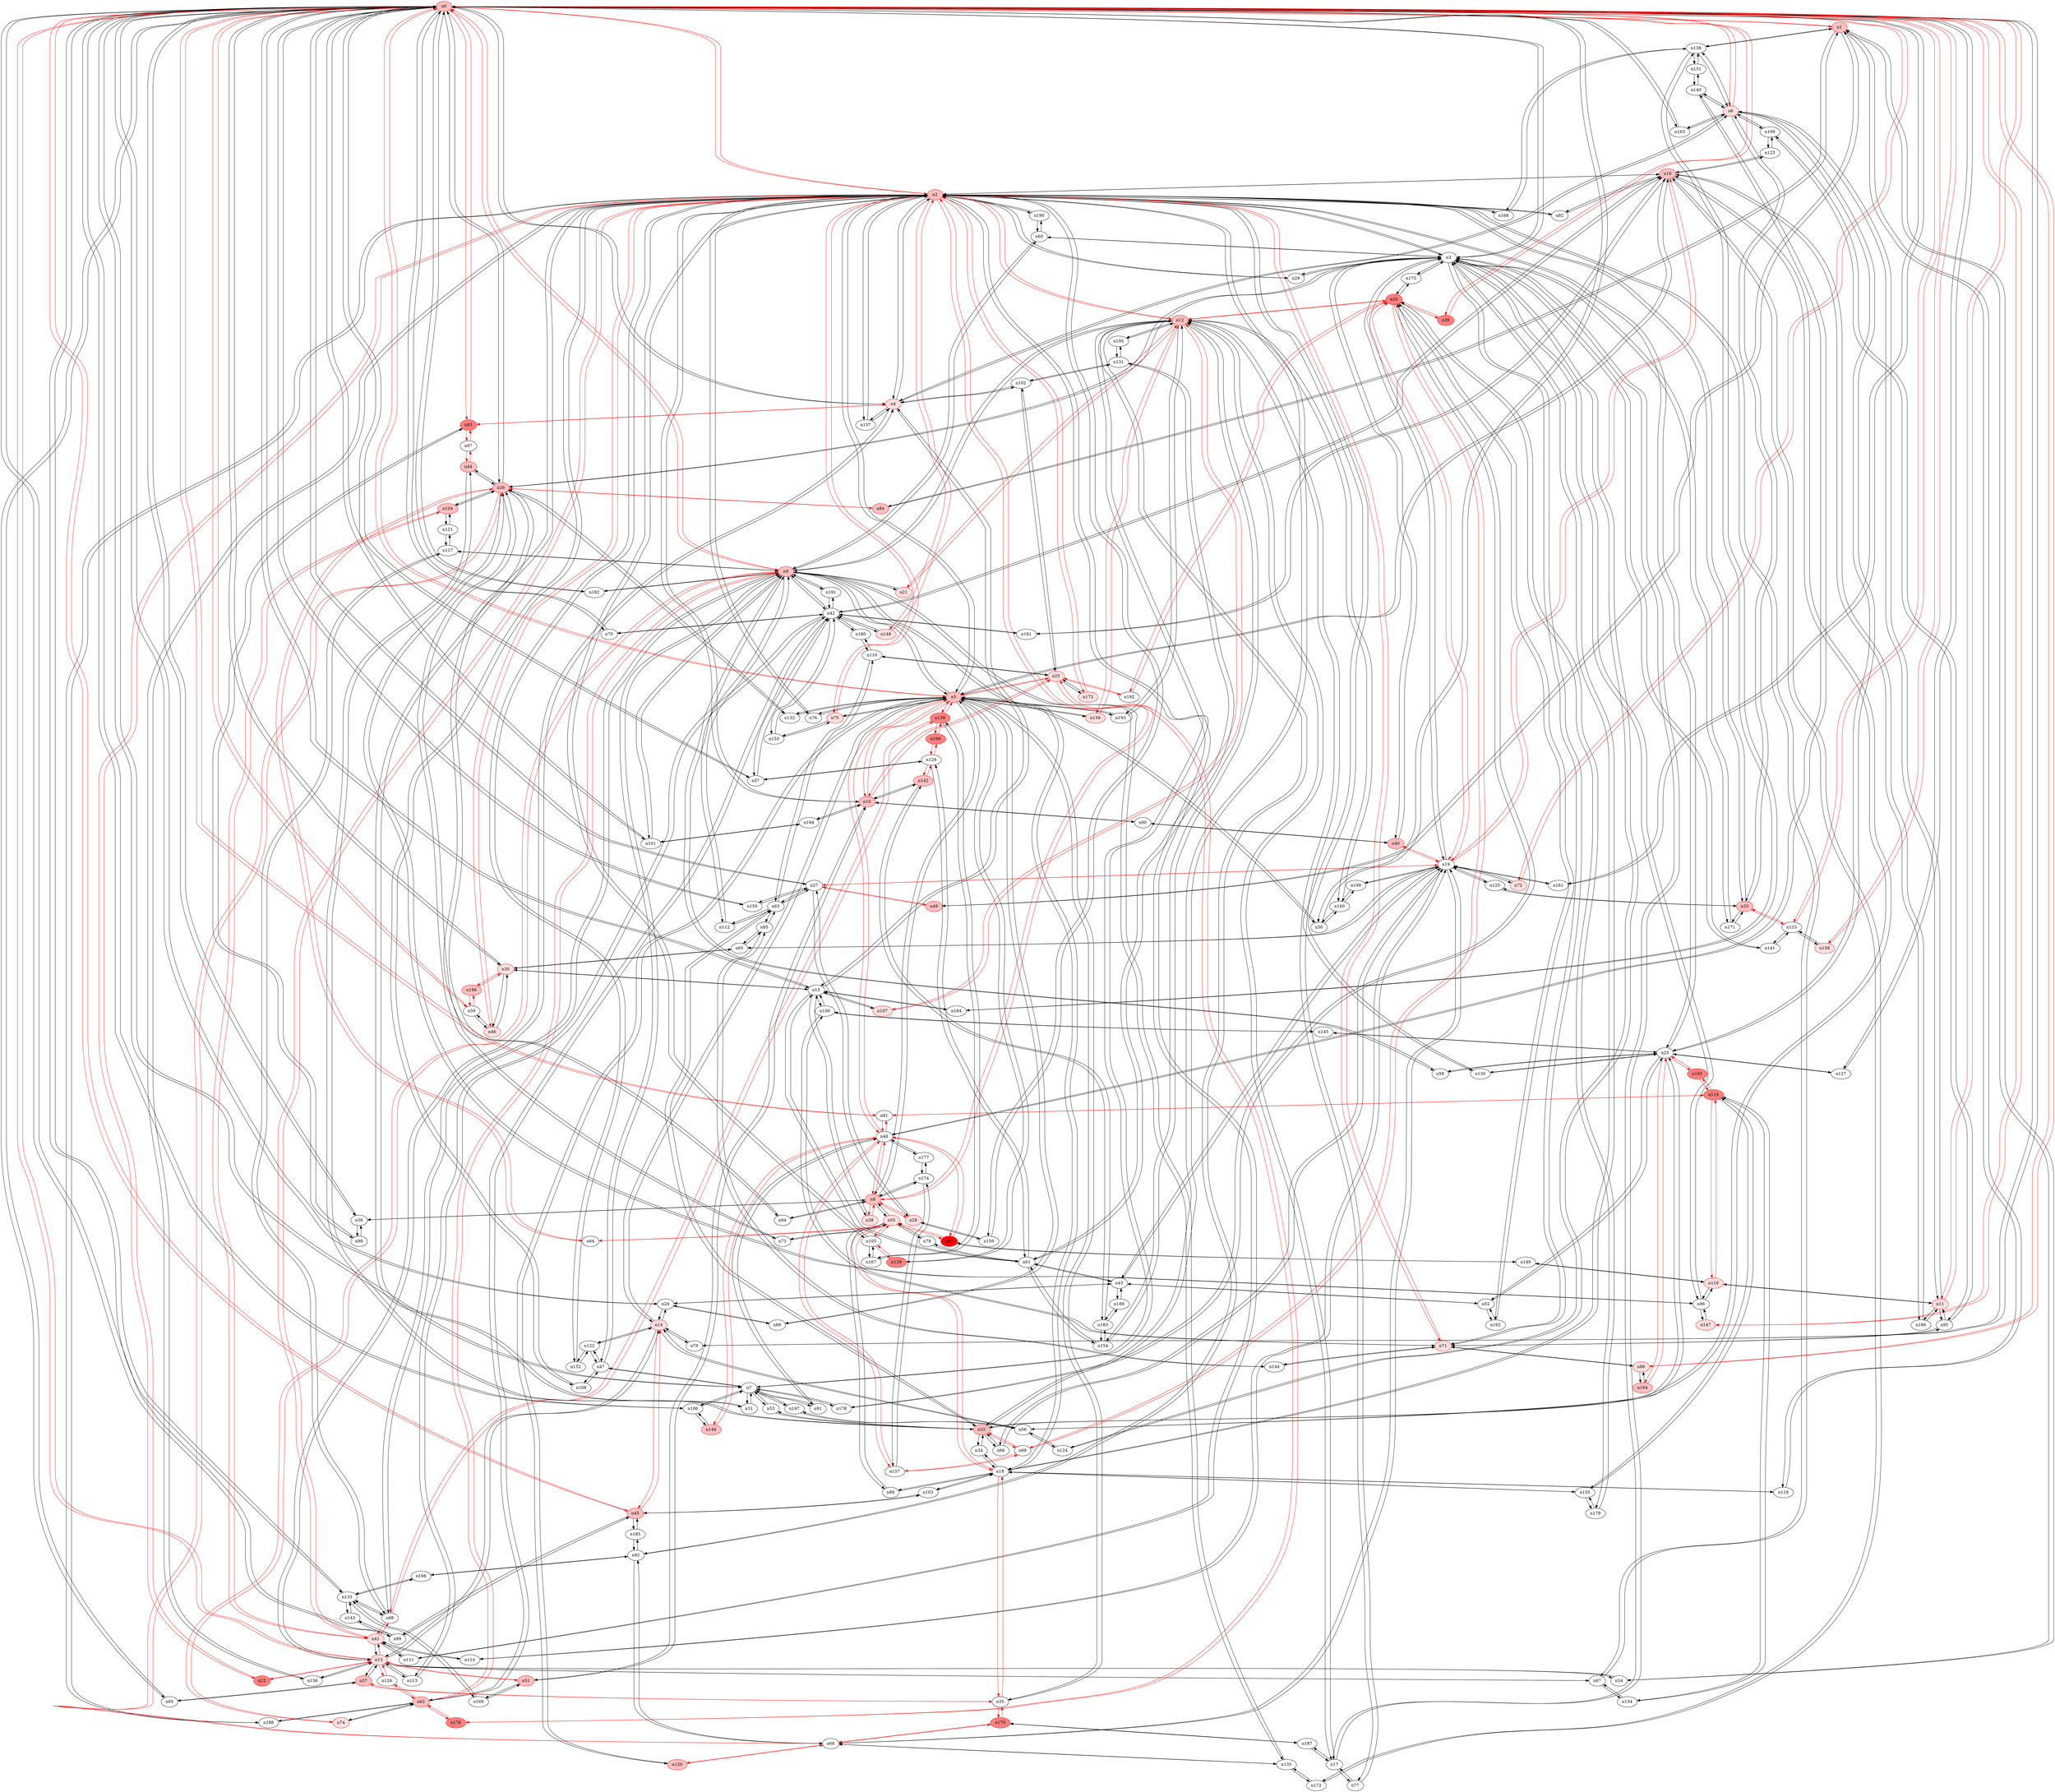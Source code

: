 strict digraph {
n0 [type=switch, color="#FF0000", style=filled, fillcolor="#FFC0C0"];
n1 [type=host, color="#FF0000", style=filled, fillcolor="#FFC0C0"];
n2 [type=host, color="#FF0000", style=filled, fillcolor="#FFC0C0"];
n3 [type=switch];
n4 [type=host, color="#FF0000", style=filled, fillcolor="#FFE0E0"];
n5 [type=host, color="#FF0000", style=filled, fillcolor="#FFC0C0"];
n6 [type=host, color="#FF0000", style=filled, fillcolor="#FFE0E0"];
n7 [type=switch];
n9 [type=host, color="#FF0000", style=filled, fillcolor="#FFC0C0"];
n11 [type=host, color="#FF0000", style=filled, fillcolor="#FFE0E0"];
n13 [type=host, color="#FF0000", style=filled, fillcolor="#FFE0E0"];
n15 [type=switch];
n24 [type=switch];
n26 [type=host, color="#FF0000", style=filled, fillcolor="#FFC0C0"];
n27 [type=switch];
n30 [type=host, color="#FF0000", style=filled, fillcolor="#FFE0E0"];
n36 [type=switch];
n39 [type=switch, color="#FF0000", style=filled, fillcolor="#FF8080"];
n45 [type=host, color="#FF0000", style=filled, fillcolor="#FFC0C0"];
n50 [type=switch];
n57 [type=switch];
n59 [type=switch];
n70 [type=switch];
n72 [type=host, color="#FF0000", style=filled, fillcolor="#FFE0E0"];
n79 [type=switch];
n81 [type=switch];
n83 [type=switch, color="#FF0000", style=filled, fillcolor="#FF8080"];
n86 [type=host, color="#FF0000", style=filled, fillcolor="#FFE0E0"];
n93 [type=switch];
n99 [type=switch];
n101 [type=switch];
n106 [type=switch];
n115 [type=switch];
n127 [type=switch];
n133 [type=switch];
n147 [type=host, color="#FF0000", style=filled, fillcolor="#FFE0E0"];
n150 [type=switch];
n158 [type=host, color="#FF0000", style=filled, fillcolor="#FFE0E0"];
n161 [type=switch];
n163 [type=switch];
n182 [type=switch];
n49 [type=host, color="#FF0000", style=filled, fillcolor="#FFC0C0"];
n54 [type=switch];
n84 [type=host, color="#FF0000", style=filled, fillcolor="#FFC0C0"];
n118 [type=switch];
n138 [type=switch];
n8 [type=switch, color="#FF0000", style=filled, fillcolor="#FFC0C0"];
n10 [type=host, color="#FF0000", style=filled, fillcolor="#FFC0C0"];
n12 [type=switch, color="#FF0000", style=filled, fillcolor="#FFC0C0"];
n16 [type=host, color="#FF0000", style=filled, fillcolor="#FFC0C0"];
n22 [type=switch, color="#FF0000", style=filled, fillcolor="#FF8080"];
n23 [type=switch];
n29 [type=switch];
n31 [type=switch];
n32 [type=host, color="#FF0000", style=filled, fillcolor="#FFC0C0"];
n33 [type=host, color="#FF0000", style=filled, fillcolor="#FFC0C0"];
n41 [type=host, color="#FF0000", style=filled, fillcolor="#FFE0E0"];
n46 [type=host, color="#FF0000", style=filled, fillcolor="#FFE0E0"];
n67 [type=switch];
n71 [type=host, color="#FF0000", style=filled, fillcolor="#FFE0E0"];
n75 [type=host, color="#FF0000", style=filled, fillcolor="#FFE0E0"];
n76 [type=switch];
n82 [type=switch];
n105 [type=switch];
n108 [type=switch];
n130 [type=switch];
n136 [type=switch];
n137 [type=switch];
n148 [type=host, color="#FF0000", style=filled, fillcolor="#FFE0E0"];
n152 [type=switch];
n159 [type=switch];
n168 [type=switch];
n173 [type=host, color="#FF0000", style=filled, fillcolor="#FFE0E0"];
n188 [type=switch];
n190 [type=switch];
n17 [type=switch];
n18 [type=switch];
n19 [type=switch];
n40 [type=host, color="#FF0000", style=filled, fillcolor="#FFC0C0"];
n60 [type=switch];
n96 [type=switch];
n124 [type=switch];
n141 [type=switch];
n171 [type=switch];
n175 [type=switch];
n102 [type=switch];
n14 [type=host, color="#FF0000", style=filled, fillcolor="#FFE0E0"];
n25 [type=host, color="#FF0000", style=filled, fillcolor="#FFE0E0"];
n35 [type=switch];
n48 [type=switch];
n80 [type=switch];
n120 [type=host, color="#FF0000", style=filled, fillcolor="#FFC0C0"];
n129 [type=host, color="#FF0000", style=filled, fillcolor="#FF8080"];
n132 [type=switch];
n139 [type=switch, color="#FF0000", style=filled, fillcolor="#FF8080"];
n156 [type=host, color="#FF0000", style=filled, fillcolor="#FFE0E0"];
n193 [type=switch];
n109 [type=switch];
n140 [type=switch];
n47 [type=switch];
n53 [type=switch];
n91 [type=switch];
n178 [type=switch];
n197 [type=switch];
n28 [type=host, color="#FF0000", style=filled, fillcolor="#FFE0E0"];
n38 [type=host, color="#FF0000", style=filled, fillcolor="#FFE0E0"];
n55 [type=host, color="#FF0000", style=filled, fillcolor="#FFE0E0"];
n94 [type=switch];
n174 [type=switch];
n21 [type=host, color="#FF0000", style=filled, fillcolor="#FFE0E0"];
n42 [type=switch];
n58 [type=switch];
n62 [type=host, color="#FF0000", style=filled, fillcolor="#FFC0C0"];
n74 [type=host, color="#FF0000", style=filled, fillcolor="#FFE0E0"];
n88 [type=switch];
n112 [type=switch];
n117 [type=switch];
n135 [type=switch];
n191 [type=switch];
n51 [type=host, color="#FF0000", style=filled, fillcolor="#FFC0C0"];
n90 [type=switch];
n142 [type=host, color="#FF0000", style=filled, fillcolor="#FFC0C0"];
n194 [type=switch];
n95 [type=switch];
n116 [type=host, color="#FF0000", style=filled, fillcolor="#FFE0E0"];
n186 [type=switch];
n20 [type=switch, color="#FF0000", style=filled, fillcolor="#FF8080"];
n77 [type=switch];
n92 [type=switch];
n107 [type=host, color="#FF0000", style=filled, fillcolor="#FFE0E0"];
n111 [type=switch];
n154 [type=switch];
n160 [type=switch];
n195 [type=switch];
n37 [type=host, color="#FF0000", style=filled, fillcolor="#FFC0C0"];
n113 [type=switch];
n126 [type=switch];
n56 [type=switch];
n122 [type=switch];
n61 [type=switch];
n100 [type=switch];
n184 [type=switch];
n123 [type=switch];
n172 [type=switch];
n181 [type=switch];
n187 [type=switch];
n34 [type=switch];
n89 [type=switch];
n103 [type=switch];
n155 [type=switch];
n43 [type=switch];
n65 [type=switch];
n66 [type=switch];
n68 [type=switch];
n114 [type=switch];
n125 [type=switch];
n199 [type=switch];
n69 [type=switch];
n162 [type=switch];
n179 [type=switch];
n192 [type=switch];
n52 [type=switch];
n145 [type=switch];
n164 [type=host, color="#FF0000", style=filled, fillcolor="#FFC0C0"];
n165 [type=host, color="#FF0000", style=filled, fillcolor="#FF8080"];
n110 [type=switch];
n176 [type=switch, color="#FF0000", style=filled, fillcolor="#FF8080"];
n44 [type=host, color="#FF0000", style=filled, fillcolor="#FFC0C0"];
n64 [type=switch];
n73 [type=switch];
n104 [type=host, color="#FF0000", style=filled, fillcolor="#FFC0C0"];
n63 [type=switch];
n196 [type=switch, color="#FF0000", style=filled, fillcolor="#FFC0C0"];
n170 [type=switch, color="#FF0000", style=filled, fillcolor="#FF8080"];
n98 [type=switch];
n153 [type=switch];
n180 [type=switch];
n189 [type=switch];
n97 [type=switch];
n185 [type=switch];
n87 [type=switch, color="#FF0000", style=filled, fillcolor="#FF0000"];
n146 [type=host, color="#FF0000", style=filled, fillcolor="#FFC0C0"];
n157 [type=switch];
n177 [type=switch];
n169 [type=switch];
n78 [type=switch];
n128 [type=switch];
n131 [type=switch];
n85 [type=switch];
n134 [type=switch];
n144 [type=switch];
n119 [type=host, color="#FF0000", style=filled, fillcolor="#FF8080"];
n149 [type=switch];
n198 [type=switch];
n143 [type=switch];
n121 [type=switch];
n167 [type=switch];
n166 [type=switch, color="#FF0000", style=filled, fillcolor="#FF8080"];
n151 [type=switch];
n183 [type=switch];
n0 -> n1 [src_port=0, dst_port=0, color="#FF0000"];
n0 -> n2 [src_port=0, dst_port=0, color="#FF0000"];
n0 -> n3 [src_port=0, dst_port=0];
n0 -> n4 [src_port=0, dst_port=0];
n0 -> n5 [src_port=0, dst_port=0, color="#FF0000"];
n0 -> n6 [src_port=0, dst_port=0, color="#FF0000"];
n0 -> n7 [src_port=0, dst_port=0];
n0 -> n9 [src_port=0, dst_port=0, color="#FF0000"];
n0 -> n11 [src_port=0, dst_port=0, color="#FF0000"];
n0 -> n13 [src_port=0, dst_port=0, color="#FF0000"];
n0 -> n15 [src_port=0, dst_port=0];
n0 -> n24 [src_port=0, dst_port=0];
n0 -> n26 [src_port=0, dst_port=0];
n0 -> n27 [src_port=0, dst_port=0];
n0 -> n30 [src_port=0, dst_port=0];
n0 -> n36 [src_port=0, dst_port=0];
n0 -> n39 [src_port=0, dst_port=0, color="#FF0000"];
n0 -> n45 [src_port=0, dst_port=0, color="#FF0000"];
n0 -> n50 [src_port=0, dst_port=0];
n0 -> n57 [src_port=0, dst_port=0];
n0 -> n59 [src_port=0, dst_port=0, color="#FF0000"];
n0 -> n70 [src_port=0, dst_port=0];
n0 -> n72 [src_port=0, dst_port=0, color="#FF0000"];
n0 -> n79 [src_port=0, dst_port=0];
n0 -> n81 [src_port=0, dst_port=0, color="#FF0000"];
n0 -> n83 [src_port=0, dst_port=0, color="#FF0000"];
n0 -> n86 [src_port=0, dst_port=0, color="#FF0000"];
n0 -> n93 [src_port=0, dst_port=0];
n0 -> n99 [src_port=0, dst_port=0];
n0 -> n101 [src_port=0, dst_port=0];
n0 -> n106 [src_port=0, dst_port=0];
n0 -> n115 [src_port=0, dst_port=0, color="#FF0000"];
n0 -> n127 [src_port=0, dst_port=0];
n0 -> n133 [src_port=0, dst_port=0];
n0 -> n147 [src_port=0, dst_port=0, color="#FF0000"];
n0 -> n150 [src_port=0, dst_port=0];
n0 -> n158 [src_port=0, dst_port=0, color="#FF0000"];
n0 -> n161 [src_port=0, dst_port=0];
n0 -> n163 [src_port=0, dst_port=0];
n0 -> n182 [src_port=0, dst_port=0];
n1 -> n0 [src_port=0, dst_port=0, color="#FF0000"];
n1 -> n49 [src_port=0, dst_port=0];
n1 -> n54 [src_port=0, dst_port=0];
n1 -> n84 [src_port=0, dst_port=0];
n1 -> n118 [src_port=0, dst_port=0];
n1 -> n138 [src_port=0, dst_port=0];
n2 -> n0 [src_port=0, dst_port=0, color="#FF0000"];
n2 -> n3 [src_port=0, dst_port=0];
n2 -> n4 [src_port=0, dst_port=0];
n2 -> n5 [src_port=0, dst_port=0];
n2 -> n7 [src_port=0, dst_port=0];
n2 -> n8 [src_port=0, dst_port=0, color="#FF0000"];
n2 -> n10 [src_port=0, dst_port=0];
n2 -> n12 [src_port=0, dst_port=0, color="#FF0000"];
n2 -> n16 [src_port=0, dst_port=0];
n2 -> n22 [src_port=0, dst_port=0, color="#FF0000"];
n2 -> n23 [src_port=0, dst_port=0];
n2 -> n29 [src_port=0, dst_port=0];
n2 -> n31 [src_port=0, dst_port=0];
n2 -> n32 [src_port=0, dst_port=0];
n2 -> n33 [src_port=0, dst_port=0];
n2 -> n41 [src_port=0, dst_port=0, color="#FF0000"];
n2 -> n46 [src_port=0, dst_port=0, color="#FF0000"];
n2 -> n67 [src_port=0, dst_port=0];
n2 -> n71 [src_port=0, dst_port=0, color="#FF0000"];
n2 -> n75 [src_port=0, dst_port=0, color="#FF0000"];
n2 -> n76 [src_port=0, dst_port=0];
n2 -> n82 [src_port=0, dst_port=0];
n2 -> n105 [src_port=0, dst_port=0];
n2 -> n108 [src_port=0, dst_port=0];
n2 -> n130 [src_port=0, dst_port=0];
n2 -> n136 [src_port=0, dst_port=0];
n2 -> n137 [src_port=0, dst_port=0];
n2 -> n148 [src_port=0, dst_port=0, color="#FF0000"];
n2 -> n152 [src_port=0, dst_port=0];
n2 -> n159 [src_port=0, dst_port=0];
n2 -> n168 [src_port=0, dst_port=0];
n2 -> n173 [src_port=0, dst_port=0, color="#FF0000"];
n2 -> n188 [src_port=0, dst_port=0];
n2 -> n190 [src_port=0, dst_port=0];
n3 -> n0 [src_port=0, dst_port=0];
n3 -> n2 [src_port=0, dst_port=0];
n3 -> n26 [src_port=0, dst_port=0];
n3 -> n29 [src_port=0, dst_port=0];
n3 -> n71 [src_port=0, dst_port=0];
n3 -> n17 [src_port=0, dst_port=0];
n3 -> n18 [src_port=0, dst_port=0];
n3 -> n19 [src_port=0, dst_port=0];
n3 -> n40 [src_port=0, dst_port=0];
n3 -> n60 [src_port=0, dst_port=0];
n3 -> n96 [src_port=0, dst_port=0];
n3 -> n124 [src_port=0, dst_port=0];
n3 -> n141 [src_port=0, dst_port=0];
n3 -> n171 [src_port=0, dst_port=0];
n3 -> n175 [src_port=0, dst_port=0];
n4 -> n0 [src_port=0, dst_port=0];
n4 -> n2 [src_port=0, dst_port=0];
n4 -> n6 [src_port=0, dst_port=0];
n4 -> n13 [src_port=0, dst_port=0];
n4 -> n15 [src_port=0, dst_port=0];
n4 -> n83 [src_port=0, dst_port=0, color="#FF0000"];
n4 -> n137 [src_port=0, dst_port=0];
n4 -> n102 [src_port=0, dst_port=0];
n5 -> n0 [src_port=0, dst_port=0, color="#FF0000"];
n5 -> n2 [src_port=0, dst_port=0];
n5 -> n9 [src_port=0, dst_port=0];
n5 -> n50 [src_port=0, dst_port=0];
n5 -> n8 [src_port=0, dst_port=0];
n5 -> n10 [src_port=0, dst_port=0, color="#FF0000"];
n5 -> n16 [src_port=0, dst_port=0];
n5 -> n75 [src_port=0, dst_port=0];
n5 -> n76 [src_port=0, dst_port=0];
n5 -> n14 [src_port=0, dst_port=0];
n5 -> n25 [src_port=0, dst_port=0, color="#FF0000"];
n5 -> n35 [src_port=0, dst_port=0];
n5 -> n48 [src_port=0, dst_port=0, color="#FF0000"];
n5 -> n80 [src_port=0, dst_port=0];
n5 -> n120 [src_port=0, dst_port=0];
n5 -> n129 [src_port=0, dst_port=0];
n5 -> n132 [src_port=0, dst_port=0];
n5 -> n139 [src_port=0, dst_port=0, color="#FF0000"];
n5 -> n156 [src_port=0, dst_port=0];
n5 -> n193 [src_port=0, dst_port=0];
n6 -> n0 [src_port=0, dst_port=0, color="#FF0000"];
n6 -> n4 [src_port=0, dst_port=0];
n6 -> n11 [src_port=0, dst_port=0];
n6 -> n163 [src_port=0, dst_port=0];
n6 -> n138 [src_port=0, dst_port=0];
n6 -> n23 [src_port=0, dst_port=0];
n6 -> n33 [src_port=0, dst_port=0];
n6 -> n109 [src_port=0, dst_port=0];
n6 -> n140 [src_port=0, dst_port=0];
n7 -> n0 [src_port=0, dst_port=0];
n7 -> n2 [src_port=0, dst_port=0];
n7 -> n106 [src_port=0, dst_port=0];
n7 -> n31 [src_port=0, dst_port=0];
n7 -> n47 [src_port=0, dst_port=0];
n7 -> n53 [src_port=0, dst_port=0];
n7 -> n91 [src_port=0, dst_port=0];
n7 -> n178 [src_port=0, dst_port=0];
n7 -> n197 [src_port=0, dst_port=0];
n9 -> n0 [src_port=0, dst_port=0, color="#FF0000"];
n9 -> n5 [src_port=0, dst_port=0];
n9 -> n101 [src_port=0, dst_port=0];
n9 -> n182 [src_port=0, dst_port=0];
n9 -> n12 [src_port=0, dst_port=0];
n9 -> n18 [src_port=0, dst_port=0];
n9 -> n60 [src_port=0, dst_port=0];
n9 -> n47 [src_port=0, dst_port=0];
n9 -> n21 [src_port=0, dst_port=0];
n9 -> n42 [src_port=0, dst_port=0];
n9 -> n58 [src_port=0, dst_port=0];
n9 -> n62 [src_port=0, dst_port=0, color="#FF0000"];
n9 -> n74 [src_port=0, dst_port=0, color="#FF0000"];
n9 -> n88 [src_port=0, dst_port=0];
n9 -> n112 [src_port=0, dst_port=0];
n9 -> n117 [src_port=0, dst_port=0];
n9 -> n135 [src_port=0, dst_port=0];
n9 -> n191 [src_port=0, dst_port=0];
n11 -> n0 [src_port=0, dst_port=0, color="#FF0000"];
n11 -> n6 [src_port=0, dst_port=0];
n11 -> n95 [src_port=0, dst_port=0];
n11 -> n116 [src_port=0, dst_port=0];
n11 -> n186 [src_port=0, dst_port=0];
n13 -> n0 [src_port=0, dst_port=0, color="#FF0000"];
n13 -> n4 [src_port=0, dst_port=0];
n13 -> n54 [src_port=0, dst_port=0];
n13 -> n22 [src_port=0, dst_port=0, color="#FF0000"];
n13 -> n41 [src_port=0, dst_port=0];
n13 -> n67 [src_port=0, dst_port=0];
n13 -> n136 [src_port=0, dst_port=0];
n13 -> n14 [src_port=0, dst_port=0];
n13 -> n51 [src_port=0, dst_port=0, color="#FF0000"];
n13 -> n37 [src_port=0, dst_port=0];
n13 -> n113 [src_port=0, dst_port=0];
n13 -> n126 [src_port=0, dst_port=0, color="#FF0000"];
n15 -> n0 [src_port=0, dst_port=0];
n15 -> n4 [src_port=0, dst_port=0];
n15 -> n30 [src_port=0, dst_port=0];
n15 -> n38 [src_port=0, dst_port=0];
n15 -> n107 [src_port=0, dst_port=0];
n15 -> n61 [src_port=0, dst_port=0];
n15 -> n100 [src_port=0, dst_port=0];
n15 -> n184 [src_port=0, dst_port=0];
n24 -> n0 [src_port=0, dst_port=0];
n24 -> n14 [src_port=0, dst_port=0];
n24 -> n80 [src_port=0, dst_port=0];
n24 -> n43 [src_port=0, dst_port=0];
n26 -> n0 [src_port=0, dst_port=0];
n26 -> n3 [src_port=0, dst_port=0];
n26 -> n84 [src_port=0, dst_port=0, color="#FF0000"];
n26 -> n96 [src_port=0, dst_port=0];
n26 -> n132 [src_port=0, dst_port=0];
n26 -> n94 [src_port=0, dst_port=0];
n26 -> n68 [src_port=0, dst_port=0, color="#FF0000"];
n26 -> n44 [src_port=0, dst_port=0];
n26 -> n64 [src_port=0, dst_port=0, color="#FF0000"];
n26 -> n73 [src_port=0, dst_port=0];
n26 -> n104 [src_port=0, dst_port=0];
n27 -> n0 [src_port=0, dst_port=0];
n27 -> n150 [src_port=0, dst_port=0];
n27 -> n49 [src_port=0, dst_port=0, color="#FF0000"];
n27 -> n19 [src_port=0, dst_port=0, color="#FF0000"];
n27 -> n28 [src_port=0, dst_port=0];
n27 -> n63 [src_port=0, dst_port=0];
n30 -> n0 [src_port=0, dst_port=0];
n30 -> n15 [src_port=0, dst_port=0];
n30 -> n46 [src_port=0, dst_port=0];
n30 -> n65 [src_port=0, dst_port=0];
n30 -> n196 [src_port=0, dst_port=0, color="#FF0000"];
n36 -> n0 [src_port=0, dst_port=0];
n36 -> n8 [src_port=0, dst_port=0];
n36 -> n98 [src_port=0, dst_port=0];
n39 -> n0 [src_port=0, dst_port=0, color="#FF0000"];
n39 -> n20 [src_port=0, dst_port=0, color="#FF0000"];
n45 -> n0 [src_port=0, dst_port=0, color="#FF0000"];
n45 -> n99 [src_port=0, dst_port=0];
n45 -> n14 [src_port=0, dst_port=0, color="#FF0000"];
n45 -> n103 [src_port=0, dst_port=0];
n45 -> n185 [src_port=0, dst_port=0];
n50 -> n0 [src_port=0, dst_port=0];
n50 -> n5 [src_port=0, dst_port=0];
n50 -> n160 [src_port=0, dst_port=0];
n57 -> n0 [src_port=0, dst_port=0];
n57 -> n42 [src_port=0, dst_port=0];
n57 -> n128 [src_port=0, dst_port=0];
n59 -> n0 [src_port=0, dst_port=0, color="#FF0000"];
n59 -> n46 [src_port=0, dst_port=0];
n59 -> n196 [src_port=0, dst_port=0, color="#FF0000"];
n70 -> n0 [src_port=0, dst_port=0];
n70 -> n42 [src_port=0, dst_port=0];
n72 -> n0 [src_port=0, dst_port=0, color="#FF0000"];
n72 -> n19 [src_port=0, dst_port=0];
n79 -> n0 [src_port=0, dst_port=0];
n79 -> n14 [src_port=0, dst_port=0];
n81 -> n0 [src_port=0, dst_port=0, color="#FF0000"];
n81 -> n48 [src_port=0, dst_port=0, color="#FF0000"];
n81 -> n119 [src_port=0, dst_port=0, color="#FF0000"];
n83 -> n0 [src_port=0, dst_port=0, color="#FF0000"];
n83 -> n4 [src_port=0, dst_port=0, color="#FF0000"];
n83 -> n98 [src_port=0, dst_port=0];
n83 -> n97 [src_port=0, dst_port=0, color="#FF0000"];
n86 -> n0 [src_port=0, dst_port=0, color="#FF0000"];
n86 -> n71 [src_port=0, dst_port=0];
n86 -> n164 [src_port=0, dst_port=0];
n93 -> n0 [src_port=0, dst_port=0];
n93 -> n37 [src_port=0, dst_port=0];
n99 -> n0 [src_port=0, dst_port=0];
n99 -> n45 [src_port=0, dst_port=0];
n99 -> n143 [src_port=0, dst_port=0];
n101 -> n0 [src_port=0, dst_port=0];
n101 -> n9 [src_port=0, dst_port=0];
n101 -> n194 [src_port=0, dst_port=0];
n106 -> n0 [src_port=0, dst_port=0];
n106 -> n7 [src_port=0, dst_port=0];
n106 -> n146 [src_port=0, dst_port=0];
n115 -> n0 [src_port=0, dst_port=0, color="#FF0000"];
n115 -> n158 [src_port=0, dst_port=0];
n115 -> n33 [src_port=0, dst_port=0, color="#FF0000"];
n115 -> n141 [src_port=0, dst_port=0];
n127 -> n0 [src_port=0, dst_port=0];
n127 -> n23 [src_port=0, dst_port=0];
n133 -> n0 [src_port=0, dst_port=0];
n133 -> n88 [src_port=0, dst_port=0];
n133 -> n169 [src_port=0, dst_port=0];
n133 -> n198 [src_port=0, dst_port=0];
n133 -> n143 [src_port=0, dst_port=0];
n147 -> n0 [src_port=0, dst_port=0, color="#FF0000"];
n147 -> n96 [src_port=0, dst_port=0];
n150 -> n0 [src_port=0, dst_port=0];
n150 -> n27 [src_port=0, dst_port=0];
n158 -> n0 [src_port=0, dst_port=0, color="#FF0000"];
n158 -> n115 [src_port=0, dst_port=0];
n161 -> n0 [src_port=0, dst_port=0];
n161 -> n19 [src_port=0, dst_port=0];
n163 -> n0 [src_port=0, dst_port=0];
n163 -> n6 [src_port=0, dst_port=0];
n182 -> n0 [src_port=0, dst_port=0];
n182 -> n9 [src_port=0, dst_port=0];
n49 -> n1 [src_port=0, dst_port=0];
n49 -> n27 [src_port=0, dst_port=0, color="#FF0000"];
n54 -> n1 [src_port=0, dst_port=0];
n54 -> n13 [src_port=0, dst_port=0];
n84 -> n1 [src_port=0, dst_port=0];
n84 -> n26 [src_port=0, dst_port=0, color="#FF0000"];
n118 -> n1 [src_port=0, dst_port=0];
n118 -> n18 [src_port=0, dst_port=0];
n138 -> n1 [src_port=0, dst_port=0];
n138 -> n6 [src_port=0, dst_port=0];
n138 -> n168 [src_port=0, dst_port=0];
n138 -> n184 [src_port=0, dst_port=0];
n138 -> n151 [src_port=0, dst_port=0];
n8 -> n2 [src_port=0, dst_port=0, color="#FF0000"];
n8 -> n5 [src_port=0, dst_port=0];
n8 -> n36 [src_port=0, dst_port=0];
n8 -> n48 [src_port=0, dst_port=0, color="#FF0000"];
n8 -> n28 [src_port=0, dst_port=0, color="#FF0000"];
n8 -> n38 [src_port=0, dst_port=0, color="#FF0000"];
n8 -> n55 [src_port=0, dst_port=0];
n8 -> n94 [src_port=0, dst_port=0];
n8 -> n174 [src_port=0, dst_port=0];
n10 -> n2 [src_port=0, dst_port=0];
n10 -> n5 [src_port=0, dst_port=0, color="#FF0000"];
n10 -> n25 [src_port=0, dst_port=0, color="#FF0000"];
n10 -> n51 [src_port=0, dst_port=0];
n10 -> n90 [src_port=0, dst_port=0];
n10 -> n142 [src_port=0, dst_port=0];
n10 -> n194 [src_port=0, dst_port=0];
n12 -> n2 [src_port=0, dst_port=0, color="#FF0000"];
n12 -> n9 [src_port=0, dst_port=0];
n12 -> n17 [src_port=0, dst_port=0];
n12 -> n156 [src_port=0, dst_port=0, color="#FF0000"];
n12 -> n193 [src_port=0, dst_port=0];
n12 -> n21 [src_port=0, dst_port=0, color="#FF0000"];
n12 -> n20 [src_port=0, dst_port=0, color="#FF0000"];
n12 -> n77 [src_port=0, dst_port=0];
n12 -> n92 [src_port=0, dst_port=0];
n12 -> n107 [src_port=0, dst_port=0, color="#FF0000"];
n12 -> n111 [src_port=0, dst_port=0];
n12 -> n154 [src_port=0, dst_port=0];
n12 -> n160 [src_port=0, dst_port=0];
n12 -> n195 [src_port=0, dst_port=0];
n16 -> n2 [src_port=0, dst_port=0];
n16 -> n5 [src_port=0, dst_port=0];
n16 -> n32 [src_port=0, dst_port=0];
n16 -> n82 [src_port=0, dst_port=0];
n16 -> n19 [src_port=0, dst_port=0, color="#FF0000"];
n16 -> n42 [src_port=0, dst_port=0];
n16 -> n186 [src_port=0, dst_port=0];
n16 -> n123 [src_port=0, dst_port=0];
n16 -> n172 [src_port=0, dst_port=0];
n16 -> n181 [src_port=0, dst_port=0];
n22 -> n2 [src_port=0, dst_port=0, color="#FF0000"];
n22 -> n13 [src_port=0, dst_port=0, color="#FF0000"];
n23 -> n2 [src_port=0, dst_port=0];
n23 -> n6 [src_port=0, dst_port=0];
n23 -> n127 [src_port=0, dst_port=0];
n23 -> n130 [src_port=0, dst_port=0];
n23 -> n58 [src_port=0, dst_port=0];
n23 -> n56 [src_port=0, dst_port=0];
n23 -> n52 [src_port=0, dst_port=0];
n23 -> n145 [src_port=0, dst_port=0];
n23 -> n164 [src_port=0, dst_port=0, color="#FF0000"];
n23 -> n165 [src_port=0, dst_port=0, color="#FF0000"];
n29 -> n2 [src_port=0, dst_port=0];
n29 -> n3 [src_port=0, dst_port=0];
n31 -> n2 [src_port=0, dst_port=0];
n31 -> n7 [src_port=0, dst_port=0];
n32 -> n2 [src_port=0, dst_port=0];
n32 -> n16 [src_port=0, dst_port=0];
n32 -> n53 [src_port=0, dst_port=0];
n32 -> n34 [src_port=0, dst_port=0];
n32 -> n66 [src_port=0, dst_port=0];
n32 -> n69 [src_port=0, dst_port=0, color="#FF0000"];
n32 -> n44 [src_port=0, dst_port=0];
n32 -> n63 [src_port=0, dst_port=0];
n33 -> n2 [src_port=0, dst_port=0];
n33 -> n6 [src_port=0, dst_port=0];
n33 -> n115 [src_port=0, dst_port=0, color="#FF0000"];
n33 -> n171 [src_port=0, dst_port=0];
n33 -> n125 [src_port=0, dst_port=0];
n41 -> n2 [src_port=0, dst_port=0, color="#FF0000"];
n41 -> n13 [src_port=0, dst_port=0];
n41 -> n88 [src_port=0, dst_port=0, color="#FF0000"];
n41 -> n111 [src_port=0, dst_port=0];
n41 -> n114 [src_port=0, dst_port=0];
n41 -> n104 [src_port=0, dst_port=0, color="#FF0000"];
n46 -> n2 [src_port=0, dst_port=0, color="#FF0000"];
n46 -> n30 [src_port=0, dst_port=0];
n46 -> n59 [src_port=0, dst_port=0];
n67 -> n2 [src_port=0, dst_port=0];
n67 -> n13 [src_port=0, dst_port=0];
n67 -> n134 [src_port=0, dst_port=0];
n71 -> n2 [src_port=0, dst_port=0, color="#FF0000"];
n71 -> n3 [src_port=0, dst_port=0];
n71 -> n86 [src_port=0, dst_port=0];
n71 -> n95 [src_port=0, dst_port=0];
n71 -> n100 [src_port=0, dst_port=0];
n71 -> n144 [src_port=0, dst_port=0];
n75 -> n2 [src_port=0, dst_port=0, color="#FF0000"];
n75 -> n5 [src_port=0, dst_port=0];
n75 -> n153 [src_port=0, dst_port=0];
n76 -> n2 [src_port=0, dst_port=0];
n76 -> n5 [src_port=0, dst_port=0];
n82 -> n2 [src_port=0, dst_port=0];
n82 -> n16 [src_port=0, dst_port=0];
n105 -> n2 [src_port=0, dst_port=0];
n105 -> n129 [src_port=0, dst_port=0, color="#FF0000"];
n105 -> n55 [src_port=0, dst_port=0, color="#FF0000"];
n105 -> n167 [src_port=0, dst_port=0];
n108 -> n2 [src_port=0, dst_port=0];
n108 -> n47 [src_port=0, dst_port=0];
n130 -> n2 [src_port=0, dst_port=0];
n130 -> n23 [src_port=0, dst_port=0];
n136 -> n2 [src_port=0, dst_port=0];
n136 -> n13 [src_port=0, dst_port=0];
n137 -> n2 [src_port=0, dst_port=0];
n137 -> n4 [src_port=0, dst_port=0];
n148 -> n2 [src_port=0, dst_port=0, color="#FF0000"];
n148 -> n42 [src_port=0, dst_port=0];
n152 -> n2 [src_port=0, dst_port=0];
n152 -> n122 [src_port=0, dst_port=0];
n159 -> n2 [src_port=0, dst_port=0];
n159 -> n28 [src_port=0, dst_port=0];
n168 -> n2 [src_port=0, dst_port=0];
n168 -> n138 [src_port=0, dst_port=0];
n173 -> n2 [src_port=0, dst_port=0, color="#FF0000"];
n173 -> n25 [src_port=0, dst_port=0];
n188 -> n2 [src_port=0, dst_port=0];
n188 -> n62 [src_port=0, dst_port=0];
n190 -> n2 [src_port=0, dst_port=0];
n190 -> n60 [src_port=0, dst_port=0];
n17 -> n3 [src_port=0, dst_port=0];
n17 -> n12 [src_port=0, dst_port=0];
n17 -> n77 [src_port=0, dst_port=0];
n17 -> n187 [src_port=0, dst_port=0];
n18 -> n3 [src_port=0, dst_port=0];
n18 -> n9 [src_port=0, dst_port=0];
n18 -> n118 [src_port=0, dst_port=0];
n18 -> n35 [src_port=0, dst_port=0, color="#FF0000"];
n18 -> n55 [src_port=0, dst_port=0, color="#FF0000"];
n18 -> n34 [src_port=0, dst_port=0];
n18 -> n89 [src_port=0, dst_port=0];
n18 -> n103 [src_port=0, dst_port=0];
n18 -> n155 [src_port=0, dst_port=0];
n19 -> n3 [src_port=0, dst_port=0];
n19 -> n27 [src_port=0, dst_port=0, color="#FF0000"];
n19 -> n72 [src_port=0, dst_port=0];
n19 -> n161 [src_port=0, dst_port=0];
n19 -> n16 [src_port=0, dst_port=0, color="#FF0000"];
n19 -> n40 [src_port=0, dst_port=0, color="#FF0000"];
n19 -> n20 [src_port=0, dst_port=0, color="#FF0000"];
n19 -> n43 [src_port=0, dst_port=0];
n19 -> n65 [src_port=0, dst_port=0];
n19 -> n66 [src_port=0, dst_port=0];
n19 -> n68 [src_port=0, dst_port=0];
n19 -> n114 [src_port=0, dst_port=0];
n19 -> n125 [src_port=0, dst_port=0];
n19 -> n199 [src_port=0, dst_port=0];
n40 -> n3 [src_port=0, dst_port=0];
n40 -> n19 [src_port=0, dst_port=0, color="#FF0000"];
n40 -> n90 [src_port=0, dst_port=0];
n60 -> n3 [src_port=0, dst_port=0];
n60 -> n9 [src_port=0, dst_port=0];
n60 -> n190 [src_port=0, dst_port=0];
n96 -> n3 [src_port=0, dst_port=0];
n96 -> n26 [src_port=0, dst_port=0];
n96 -> n147 [src_port=0, dst_port=0];
n96 -> n116 [src_port=0, dst_port=0];
n124 -> n3 [src_port=0, dst_port=0];
n124 -> n56 [src_port=0, dst_port=0];
n141 -> n3 [src_port=0, dst_port=0];
n141 -> n115 [src_port=0, dst_port=0];
n171 -> n3 [src_port=0, dst_port=0];
n171 -> n33 [src_port=0, dst_port=0];
n175 -> n3 [src_port=0, dst_port=0];
n175 -> n20 [src_port=0, dst_port=0];
n102 -> n4 [src_port=0, dst_port=0];
n102 -> n25 [src_port=0, dst_port=0];
n102 -> n131 [src_port=0, dst_port=0];
n14 -> n5 [src_port=0, dst_port=0];
n14 -> n13 [src_port=0, dst_port=0];
n14 -> n24 [src_port=0, dst_port=0];
n14 -> n45 [src_port=0, dst_port=0, color="#FF0000"];
n14 -> n79 [src_port=0, dst_port=0];
n14 -> n56 [src_port=0, dst_port=0];
n14 -> n122 [src_port=0, dst_port=0];
n25 -> n5 [src_port=0, dst_port=0, color="#FF0000"];
n25 -> n10 [src_port=0, dst_port=0, color="#FF0000"];
n25 -> n173 [src_port=0, dst_port=0];
n25 -> n102 [src_port=0, dst_port=0];
n25 -> n192 [src_port=0, dst_port=0, color="#FF0000"];
n25 -> n110 [src_port=0, dst_port=0];
n25 -> n176 [src_port=0, dst_port=0, color="#FF0000"];
n35 -> n5 [src_port=0, dst_port=0];
n35 -> n18 [src_port=0, dst_port=0, color="#FF0000"];
n35 -> n37 [src_port=0, dst_port=0, color="#FF0000"];
n35 -> n170 [src_port=0, dst_port=0, color="#FF0000"];
n48 -> n5 [src_port=0, dst_port=0, color="#FF0000"];
n48 -> n81 [src_port=0, dst_port=0, color="#FF0000"];
n48 -> n8 [src_port=0, dst_port=0, color="#FF0000"];
n48 -> n140 [src_port=0, dst_port=0];
n48 -> n91 [src_port=0, dst_port=0];
n48 -> n87 [src_port=0, dst_port=0, color="#FF0000"];
n48 -> n146 [src_port=0, dst_port=0, color="#FF0000"];
n48 -> n157 [src_port=0, dst_port=0, color="#FF0000"];
n48 -> n177 [src_port=0, dst_port=0];
n80 -> n5 [src_port=0, dst_port=0];
n80 -> n24 [src_port=0, dst_port=0];
n120 -> n5 [src_port=0, dst_port=0];
n120 -> n68 [src_port=0, dst_port=0, color="#FF0000"];
n129 -> n5 [src_port=0, dst_port=0];
n129 -> n105 [src_port=0, dst_port=0, color="#FF0000"];
n132 -> n5 [src_port=0, dst_port=0];
n132 -> n26 [src_port=0, dst_port=0];
n139 -> n5 [src_port=0, dst_port=0, color="#FF0000"];
n139 -> n88 [src_port=0, dst_port=0, color="#FF0000"];
n139 -> n167 [src_port=0, dst_port=0];
n139 -> n166 [src_port=0, dst_port=0, color="#FF0000"];
n156 -> n5 [src_port=0, dst_port=0];
n156 -> n12 [src_port=0, dst_port=0, color="#FF0000"];
n193 -> n5 [src_port=0, dst_port=0];
n193 -> n12 [src_port=0, dst_port=0];
n109 -> n6 [src_port=0, dst_port=0];
n109 -> n95 [src_port=0, dst_port=0];
n109 -> n123 [src_port=0, dst_port=0];
n140 -> n6 [src_port=0, dst_port=0];
n140 -> n48 [src_port=0, dst_port=0];
n140 -> n151 [src_port=0, dst_port=0];
n47 -> n7 [src_port=0, dst_port=0];
n47 -> n9 [src_port=0, dst_port=0];
n47 -> n108 [src_port=0, dst_port=0];
n47 -> n122 [src_port=0, dst_port=0];
n53 -> n7 [src_port=0, dst_port=0];
n53 -> n32 [src_port=0, dst_port=0];
n91 -> n7 [src_port=0, dst_port=0];
n91 -> n48 [src_port=0, dst_port=0];
n178 -> n7 [src_port=0, dst_port=0];
n178 -> n20 [src_port=0, dst_port=0];
n197 -> n7 [src_port=0, dst_port=0];
n197 -> n56 [src_port=0, dst_port=0];
n28 -> n27 [src_port=0, dst_port=0];
n28 -> n8 [src_port=0, dst_port=0, color="#FF0000"];
n28 -> n159 [src_port=0, dst_port=0];
n38 -> n15 [src_port=0, dst_port=0];
n38 -> n8 [src_port=0, dst_port=0, color="#FF0000"];
n55 -> n8 [src_port=0, dst_port=0];
n55 -> n105 [src_port=0, dst_port=0, color="#FF0000"];
n55 -> n18 [src_port=0, dst_port=0, color="#FF0000"];
n55 -> n89 [src_port=0, dst_port=0];
n55 -> n64 [src_port=0, dst_port=0, color="#FF0000"];
n55 -> n73 [src_port=0, dst_port=0];
n55 -> n87 [src_port=0, dst_port=0, color="#FF0000"];
n55 -> n78 [src_port=0, dst_port=0];
n94 -> n26 [src_port=0, dst_port=0];
n94 -> n8 [src_port=0, dst_port=0];
n174 -> n8 [src_port=0, dst_port=0];
n174 -> n157 [src_port=0, dst_port=0];
n174 -> n177 [src_port=0, dst_port=0];
n21 -> n9 [src_port=0, dst_port=0];
n21 -> n12 [src_port=0, dst_port=0, color="#FF0000"];
n42 -> n9 [src_port=0, dst_port=0];
n42 -> n57 [src_port=0, dst_port=0];
n42 -> n70 [src_port=0, dst_port=0];
n42 -> n16 [src_port=0, dst_port=0];
n42 -> n148 [src_port=0, dst_port=0];
n42 -> n62 [src_port=0, dst_port=0];
n42 -> n191 [src_port=0, dst_port=0];
n42 -> n113 [src_port=0, dst_port=0];
n42 -> n181 [src_port=0, dst_port=0];
n42 -> n153 [src_port=0, dst_port=0];
n42 -> n180 [src_port=0, dst_port=0];
n58 -> n9 [src_port=0, dst_port=0];
n58 -> n23 [src_port=0, dst_port=0];
n62 -> n9 [src_port=0, dst_port=0, color="#FF0000"];
n62 -> n188 [src_port=0, dst_port=0];
n62 -> n42 [src_port=0, dst_port=0];
n62 -> n74 [src_port=0, dst_port=0];
n62 -> n126 [src_port=0, dst_port=0, color="#FF0000"];
n62 -> n176 [src_port=0, dst_port=0, color="#FF0000"];
n74 -> n9 [src_port=0, dst_port=0, color="#FF0000"];
n74 -> n62 [src_port=0, dst_port=0];
n88 -> n9 [src_port=0, dst_port=0];
n88 -> n133 [src_port=0, dst_port=0];
n88 -> n41 [src_port=0, dst_port=0, color="#FF0000"];
n88 -> n139 [src_port=0, dst_port=0, color="#FF0000"];
n88 -> n117 [src_port=0, dst_port=0];
n112 -> n9 [src_port=0, dst_port=0];
n112 -> n63 [src_port=0, dst_port=0];
n117 -> n9 [src_port=0, dst_port=0];
n117 -> n88 [src_port=0, dst_port=0];
n117 -> n121 [src_port=0, dst_port=0];
n135 -> n9 [src_port=0, dst_port=0];
n135 -> n172 [src_port=0, dst_port=0];
n135 -> n68 [src_port=0, dst_port=0];
n191 -> n9 [src_port=0, dst_port=0];
n191 -> n42 [src_port=0, dst_port=0];
n51 -> n13 [src_port=0, dst_port=0, color="#FF0000"];
n51 -> n10 [src_port=0, dst_port=0];
n51 -> n169 [src_port=0, dst_port=0];
n90 -> n10 [src_port=0, dst_port=0];
n90 -> n40 [src_port=0, dst_port=0];
n142 -> n10 [src_port=0, dst_port=0];
n142 -> n128 [src_port=0, dst_port=0, color="#FF0000"];
n142 -> n183 [src_port=0, dst_port=0];
n194 -> n101 [src_port=0, dst_port=0];
n194 -> n10 [src_port=0, dst_port=0];
n95 -> n11 [src_port=0, dst_port=0];
n95 -> n71 [src_port=0, dst_port=0];
n95 -> n109 [src_port=0, dst_port=0];
n116 -> n11 [src_port=0, dst_port=0];
n116 -> n96 [src_port=0, dst_port=0];
n116 -> n119 [src_port=0, dst_port=0, color="#FF0000"];
n116 -> n149 [src_port=0, dst_port=0];
n186 -> n11 [src_port=0, dst_port=0];
n186 -> n16 [src_port=0, dst_port=0];
n20 -> n39 [src_port=0, dst_port=0, color="#FF0000"];
n20 -> n12 [src_port=0, dst_port=0, color="#FF0000"];
n20 -> n19 [src_port=0, dst_port=0, color="#FF0000"];
n20 -> n175 [src_port=0, dst_port=0];
n20 -> n178 [src_port=0, dst_port=0];
n20 -> n69 [src_port=0, dst_port=0, color="#FF0000"];
n20 -> n162 [src_port=0, dst_port=0];
n20 -> n179 [src_port=0, dst_port=0];
n20 -> n192 [src_port=0, dst_port=0, color="#FF0000"];
n77 -> n12 [src_port=0, dst_port=0];
n77 -> n17 [src_port=0, dst_port=0];
n92 -> n12 [src_port=0, dst_port=0];
n92 -> n68 [src_port=0, dst_port=0];
n92 -> n185 [src_port=0, dst_port=0];
n92 -> n198 [src_port=0, dst_port=0];
n107 -> n15 [src_port=0, dst_port=0];
n107 -> n12 [src_port=0, dst_port=0, color="#FF0000"];
n111 -> n12 [src_port=0, dst_port=0];
n111 -> n41 [src_port=0, dst_port=0];
n154 -> n12 [src_port=0, dst_port=0];
n154 -> n61 [src_port=0, dst_port=0];
n154 -> n183 [src_port=0, dst_port=0];
n160 -> n50 [src_port=0, dst_port=0];
n160 -> n12 [src_port=0, dst_port=0];
n160 -> n199 [src_port=0, dst_port=0];
n195 -> n12 [src_port=0, dst_port=0];
n195 -> n131 [src_port=0, dst_port=0];
n37 -> n13 [src_port=0, dst_port=0];
n37 -> n93 [src_port=0, dst_port=0];
n37 -> n35 [src_port=0, dst_port=0, color="#FF0000"];
n113 -> n13 [src_port=0, dst_port=0];
n113 -> n42 [src_port=0, dst_port=0];
n126 -> n13 [src_port=0, dst_port=0, color="#FF0000"];
n126 -> n62 [src_port=0, dst_port=0, color="#FF0000"];
n56 -> n23 [src_port=0, dst_port=0];
n56 -> n124 [src_port=0, dst_port=0];
n56 -> n14 [src_port=0, dst_port=0];
n56 -> n197 [src_port=0, dst_port=0];
n122 -> n152 [src_port=0, dst_port=0];
n122 -> n14 [src_port=0, dst_port=0];
n122 -> n47 [src_port=0, dst_port=0];
n61 -> n15 [src_port=0, dst_port=0];
n61 -> n154 [src_port=0, dst_port=0];
n61 -> n43 [src_port=0, dst_port=0];
n61 -> n78 [src_port=0, dst_port=0];
n61 -> n128 [src_port=0, dst_port=0];
n61 -> n131 [src_port=0, dst_port=0];
n100 -> n15 [src_port=0, dst_port=0];
n100 -> n71 [src_port=0, dst_port=0];
n100 -> n145 [src_port=0, dst_port=0];
n184 -> n15 [src_port=0, dst_port=0];
n184 -> n138 [src_port=0, dst_port=0];
n123 -> n16 [src_port=0, dst_port=0];
n123 -> n109 [src_port=0, dst_port=0];
n172 -> n16 [src_port=0, dst_port=0];
n172 -> n135 [src_port=0, dst_port=0];
n181 -> n16 [src_port=0, dst_port=0];
n181 -> n42 [src_port=0, dst_port=0];
n187 -> n17 [src_port=0, dst_port=0];
n187 -> n170 [src_port=0, dst_port=0];
n34 -> n32 [src_port=0, dst_port=0];
n34 -> n18 [src_port=0, dst_port=0];
n89 -> n18 [src_port=0, dst_port=0];
n89 -> n55 [src_port=0, dst_port=0];
n103 -> n45 [src_port=0, dst_port=0];
n103 -> n18 [src_port=0, dst_port=0];
n155 -> n18 [src_port=0, dst_port=0];
n155 -> n179 [src_port=0, dst_port=0];
n155 -> n119 [src_port=0, dst_port=0];
n43 -> n24 [src_port=0, dst_port=0];
n43 -> n19 [src_port=0, dst_port=0];
n43 -> n61 [src_port=0, dst_port=0];
n43 -> n52 [src_port=0, dst_port=0];
n43 -> n189 [src_port=0, dst_port=0];
n65 -> n30 [src_port=0, dst_port=0];
n65 -> n19 [src_port=0, dst_port=0];
n65 -> n85 [src_port=0, dst_port=0];
n66 -> n32 [src_port=0, dst_port=0];
n66 -> n19 [src_port=0, dst_port=0];
n68 -> n26 [src_port=0, dst_port=0, color="#FF0000"];
n68 -> n19 [src_port=0, dst_port=0];
n68 -> n120 [src_port=0, dst_port=0, color="#FF0000"];
n68 -> n135 [src_port=0, dst_port=0];
n68 -> n92 [src_port=0, dst_port=0];
n68 -> n170 [src_port=0, dst_port=0, color="#FF0000"];
n114 -> n41 [src_port=0, dst_port=0];
n114 -> n19 [src_port=0, dst_port=0];
n125 -> n33 [src_port=0, dst_port=0];
n125 -> n19 [src_port=0, dst_port=0];
n199 -> n19 [src_port=0, dst_port=0];
n199 -> n160 [src_port=0, dst_port=0];
n69 -> n32 [src_port=0, dst_port=0, color="#FF0000"];
n69 -> n20 [src_port=0, dst_port=0, color="#FF0000"];
n69 -> n157 [src_port=0, dst_port=0, color="#FF0000"];
n162 -> n20 [src_port=0, dst_port=0];
n162 -> n52 [src_port=0, dst_port=0];
n179 -> n20 [src_port=0, dst_port=0];
n179 -> n155 [src_port=0, dst_port=0];
n192 -> n25 [src_port=0, dst_port=0, color="#FF0000"];
n192 -> n20 [src_port=0, dst_port=0, color="#FF0000"];
n52 -> n23 [src_port=0, dst_port=0];
n52 -> n43 [src_port=0, dst_port=0];
n52 -> n162 [src_port=0, dst_port=0];
n145 -> n23 [src_port=0, dst_port=0];
n145 -> n100 [src_port=0, dst_port=0];
n164 -> n86 [src_port=0, dst_port=0];
n164 -> n23 [src_port=0, dst_port=0, color="#FF0000"];
n165 -> n23 [src_port=0, dst_port=0, color="#FF0000"];
n165 -> n119 [src_port=0, dst_port=0, color="#FF0000"];
n110 -> n25 [src_port=0, dst_port=0];
n110 -> n63 [src_port=0, dst_port=0];
n110 -> n180 [src_port=0, dst_port=0];
n176 -> n25 [src_port=0, dst_port=0, color="#FF0000"];
n176 -> n62 [src_port=0, dst_port=0, color="#FF0000"];
n44 -> n26 [src_port=0, dst_port=0];
n44 -> n32 [src_port=0, dst_port=0];
n44 -> n97 [src_port=0, dst_port=0, color="#FF0000"];
n64 -> n26 [src_port=0, dst_port=0, color="#FF0000"];
n64 -> n55 [src_port=0, dst_port=0, color="#FF0000"];
n73 -> n26 [src_port=0, dst_port=0];
n73 -> n55 [src_port=0, dst_port=0];
n104 -> n26 [src_port=0, dst_port=0];
n104 -> n41 [src_port=0, dst_port=0, color="#FF0000"];
n104 -> n121 [src_port=0, dst_port=0];
n63 -> n27 [src_port=0, dst_port=0];
n63 -> n32 [src_port=0, dst_port=0];
n63 -> n112 [src_port=0, dst_port=0];
n63 -> n110 [src_port=0, dst_port=0];
n63 -> n85 [src_port=0, dst_port=0];
n196 -> n30 [src_port=0, dst_port=0, color="#FF0000"];
n196 -> n59 [src_port=0, dst_port=0, color="#FF0000"];
n170 -> n35 [src_port=0, dst_port=0, color="#FF0000"];
n170 -> n187 [src_port=0, dst_port=0];
n170 -> n68 [src_port=0, dst_port=0, color="#FF0000"];
n98 -> n36 [src_port=0, dst_port=0];
n98 -> n83 [src_port=0, dst_port=0];
n153 -> n75 [src_port=0, dst_port=0];
n153 -> n42 [src_port=0, dst_port=0];
n180 -> n42 [src_port=0, dst_port=0];
n180 -> n110 [src_port=0, dst_port=0];
n189 -> n43 [src_port=0, dst_port=0];
n189 -> n183 [src_port=0, dst_port=0];
n97 -> n83 [src_port=0, dst_port=0, color="#FF0000"];
n97 -> n44 [src_port=0, dst_port=0, color="#FF0000"];
n185 -> n45 [src_port=0, dst_port=0];
n185 -> n92 [src_port=0, dst_port=0];
n87 -> n48 [src_port=0, dst_port=0, color="#FF0000"];
n87 -> n55 [src_port=0, dst_port=0, color="#FF0000"];
n87 -> n149 [src_port=0, dst_port=0];
n146 -> n106 [src_port=0, dst_port=0];
n146 -> n48 [src_port=0, dst_port=0, color="#FF0000"];
n157 -> n48 [src_port=0, dst_port=0, color="#FF0000"];
n157 -> n174 [src_port=0, dst_port=0];
n157 -> n69 [src_port=0, dst_port=0, color="#FF0000"];
n177 -> n48 [src_port=0, dst_port=0];
n177 -> n174 [src_port=0, dst_port=0];
n169 -> n133 [src_port=0, dst_port=0];
n169 -> n51 [src_port=0, dst_port=0];
n78 -> n55 [src_port=0, dst_port=0];
n78 -> n61 [src_port=0, dst_port=0];
n128 -> n57 [src_port=0, dst_port=0];
n128 -> n142 [src_port=0, dst_port=0, color="#FF0000"];
n128 -> n61 [src_port=0, dst_port=0];
n128 -> n166 [src_port=0, dst_port=0, color="#FF0000"];
n131 -> n102 [src_port=0, dst_port=0];
n131 -> n195 [src_port=0, dst_port=0];
n131 -> n61 [src_port=0, dst_port=0];
n85 -> n65 [src_port=0, dst_port=0];
n85 -> n63 [src_port=0, dst_port=0];
n85 -> n144 [src_port=0, dst_port=0];
n134 -> n67 [src_port=0, dst_port=0];
n134 -> n119 [src_port=0, dst_port=0];
n144 -> n71 [src_port=0, dst_port=0];
n144 -> n85 [src_port=0, dst_port=0];
n119 -> n81 [src_port=0, dst_port=0, color="#FF0000"];
n119 -> n116 [src_port=0, dst_port=0, color="#FF0000"];
n119 -> n155 [src_port=0, dst_port=0];
n119 -> n165 [src_port=0, dst_port=0, color="#FF0000"];
n119 -> n134 [src_port=0, dst_port=0];
n149 -> n116 [src_port=0, dst_port=0];
n149 -> n87 [src_port=0, dst_port=0];
n198 -> n133 [src_port=0, dst_port=0];
n198 -> n92 [src_port=0, dst_port=0];
n143 -> n99 [src_port=0, dst_port=0];
n143 -> n133 [src_port=0, dst_port=0];
n121 -> n117 [src_port=0, dst_port=0];
n121 -> n104 [src_port=0, dst_port=0];
n167 -> n105 [src_port=0, dst_port=0];
n167 -> n139 [src_port=0, dst_port=0];
n166 -> n139 [src_port=0, dst_port=0, color="#FF0000"];
n166 -> n128 [src_port=0, dst_port=0, color="#FF0000"];
n151 -> n138 [src_port=0, dst_port=0];
n151 -> n140 [src_port=0, dst_port=0];
n183 -> n142 [src_port=0, dst_port=0];
n183 -> n154 [src_port=0, dst_port=0];
n183 -> n189 [src_port=0, dst_port=0];
}
